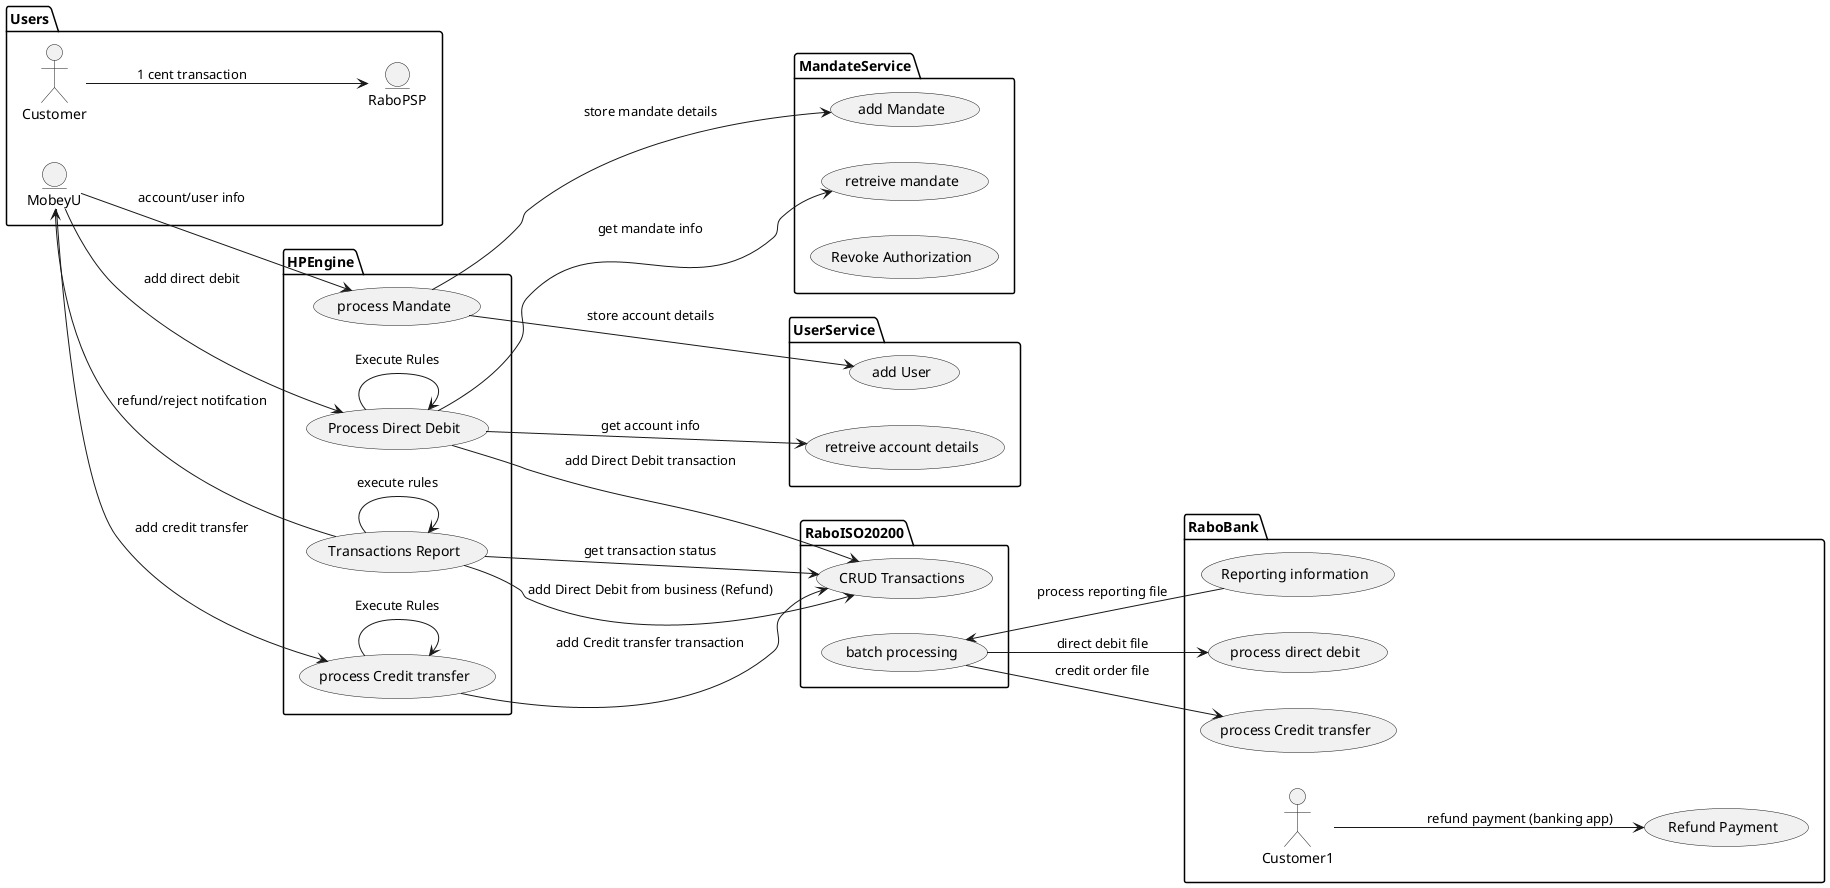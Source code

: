 @startuml
left to right direction

package RaboBank{
usecase "process direct debit" as UC9
usecase "process Credit transfer" as UC10
usecase "Refund Payment"  as UC11
usecase "Reporting information" as UC12
actor Customer1
}
package Users {
  entity MobeyU as c
  entity RaboPSP as rabo
  actor "Customer" as Customer
}
package HPEngine{

  usecase "process Mandate" as processmandate
  usecase "process Credit transfer" as UC3
  usecase "Process Direct Debit" as UC4
  usecase "Transactions Report" as UC4a
  

}
package MandateService{
  usecase "add Mandate" as addmandate
  usecase "retreive mandate"
  usecase "Revoke Authorization" as UC2
  }

package UserService{
  usecase "add User"
  usecase "retreive account details"
}
package RaboISO20200{
  usecase "CRUD Transactions" as UC5
  usecase "batch processing"  as UCbp
}


Customer --> rabo: 1 cent transaction
processmandate-->addmandate : store mandate details
processmandate-->"add User": store account details
c-->processmandate : account/user info
c -->UC3 : add credit transfer
c -->UC4:  add direct debit
UC4-->UC4 : Execute Rules
UC4-->"retreive account details": get account info
UC4-->"retreive mandate" :get mandate info
UC3-->UC3 : Execute Rules
UC4-->UC5 : add Direct Debit transaction
UC4a-->UC5: get transaction status
UC3-->UC5 : add Credit transfer transaction
UCbp-->UC9: direct debit file
UCbp-->UC10: credit order file
UC12-->UCbp :process reporting file
Customer1-->UC11: refund payment (banking app)
UC4a-->UC5 : add Direct Debit from business (Refund)
UC4a-->UC4a: execute rules
UC4a-->c:refund/reject notifcation
@enduml